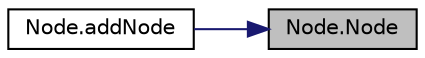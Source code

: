 digraph "Node.Node"
{
 // LATEX_PDF_SIZE
  edge [fontname="Helvetica",fontsize="10",labelfontname="Helvetica",labelfontsize="10"];
  node [fontname="Helvetica",fontsize="10",shape=record];
  rankdir="RL";
  Node1 [label="Node.Node",height=0.2,width=0.4,color="black", fillcolor="grey75", style="filled", fontcolor="black",tooltip="Default constructor for Node."];
  Node1 -> Node2 [dir="back",color="midnightblue",fontsize="10",style="solid",fontname="Helvetica"];
  Node2 [label="Node.addNode",height=0.2,width=0.4,color="black", fillcolor="white", style="filled",URL="$class_node.html#ad89caa636489896990023abd9c65bc97",tooltip="Given a Node instance, set pointer to a new Node."];
}
